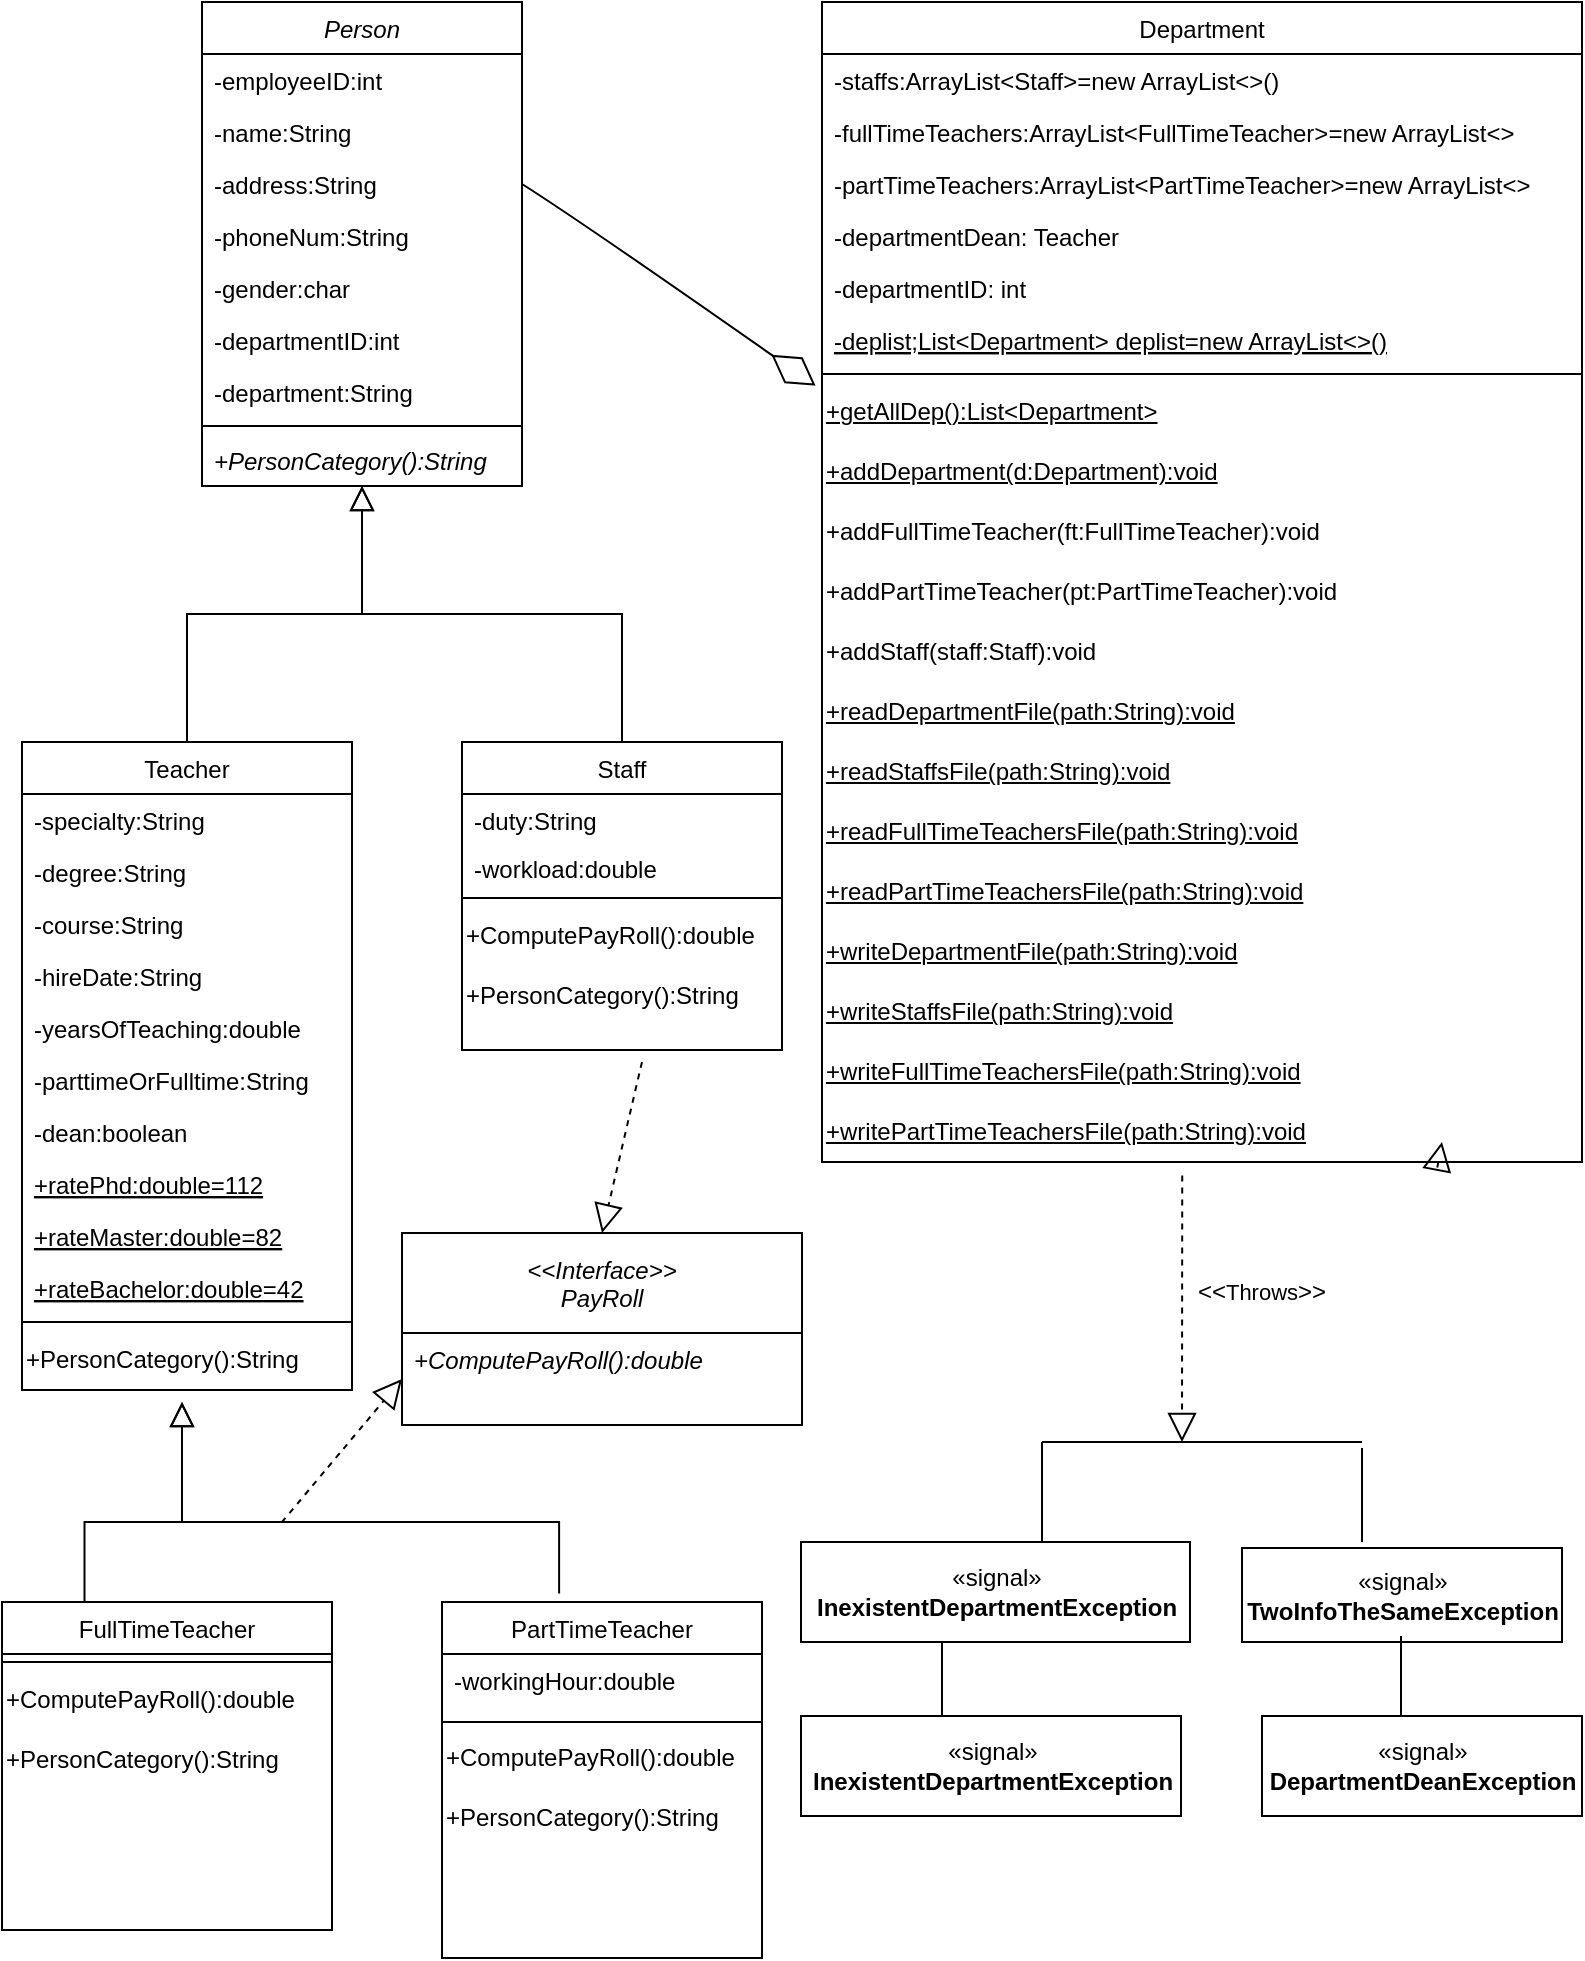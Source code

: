 <mxfile version="20.3.0" type="device"><diagram id="C5RBs43oDa-KdzZeNtuy" name="Page-1"><mxGraphModel dx="830" dy="939" grid="1" gridSize="10" guides="1" tooltips="1" connect="1" arrows="1" fold="1" page="1" pageScale="1" pageWidth="827" pageHeight="1169" math="0" shadow="0"><root><mxCell id="WIyWlLk6GJQsqaUBKTNV-0"/><mxCell id="WIyWlLk6GJQsqaUBKTNV-1" parent="WIyWlLk6GJQsqaUBKTNV-0"/><mxCell id="zkfFHV4jXpPFQw0GAbJ--0" value="Person" style="swimlane;fontStyle=2;align=center;verticalAlign=top;childLayout=stackLayout;horizontal=1;startSize=26;horizontalStack=0;resizeParent=1;resizeLast=0;collapsible=1;marginBottom=0;rounded=0;shadow=0;strokeWidth=1;" parent="WIyWlLk6GJQsqaUBKTNV-1" vertex="1"><mxGeometry x="110" width="160" height="242" as="geometry"><mxRectangle x="230" y="140" width="160" height="26" as="alternateBounds"/></mxGeometry></mxCell><mxCell id="WUcK0uKIr5QsxsZytTQU-0" value="-employeeID:int" style="text;align=left;verticalAlign=top;spacingLeft=4;spacingRight=4;overflow=hidden;rotatable=0;points=[[0,0.5],[1,0.5]];portConstraint=eastwest;" parent="zkfFHV4jXpPFQw0GAbJ--0" vertex="1"><mxGeometry y="26" width="160" height="26" as="geometry"/></mxCell><mxCell id="xFhzjCmdbExVWZ_VnReR-25" value="-name:String" style="text;align=left;verticalAlign=top;spacingLeft=4;spacingRight=4;overflow=hidden;rotatable=0;points=[[0,0.5],[1,0.5]];portConstraint=eastwest;" parent="zkfFHV4jXpPFQw0GAbJ--0" vertex="1"><mxGeometry y="52" width="160" height="26" as="geometry"/></mxCell><mxCell id="zkfFHV4jXpPFQw0GAbJ--1" value="-address:String" style="text;align=left;verticalAlign=top;spacingLeft=4;spacingRight=4;overflow=hidden;rotatable=0;points=[[0,0.5],[1,0.5]];portConstraint=eastwest;" parent="zkfFHV4jXpPFQw0GAbJ--0" vertex="1"><mxGeometry y="78" width="160" height="26" as="geometry"/></mxCell><mxCell id="zkfFHV4jXpPFQw0GAbJ--2" value="-phoneNum:String" style="text;align=left;verticalAlign=top;spacingLeft=4;spacingRight=4;overflow=hidden;rotatable=0;points=[[0,0.5],[1,0.5]];portConstraint=eastwest;rounded=0;shadow=0;html=0;" parent="zkfFHV4jXpPFQw0GAbJ--0" vertex="1"><mxGeometry y="104" width="160" height="26" as="geometry"/></mxCell><mxCell id="-Sb-ZMFJTI069Ld0YU5o-1" value="-gender:char" style="text;align=left;verticalAlign=top;spacingLeft=4;spacingRight=4;overflow=hidden;rotatable=0;points=[[0,0.5],[1,0.5]];portConstraint=eastwest;rounded=0;shadow=0;html=0;" parent="zkfFHV4jXpPFQw0GAbJ--0" vertex="1"><mxGeometry y="130" width="160" height="26" as="geometry"/></mxCell><mxCell id="yUqiZ2KcnIA4yjM107nR-0" value="-departmentID:int" style="text;align=left;verticalAlign=top;spacingLeft=4;spacingRight=4;overflow=hidden;rotatable=0;points=[[0,0.5],[1,0.5]];portConstraint=eastwest;rounded=0;shadow=0;html=0;" parent="zkfFHV4jXpPFQw0GAbJ--0" vertex="1"><mxGeometry y="156" width="160" height="26" as="geometry"/></mxCell><mxCell id="zkfFHV4jXpPFQw0GAbJ--3" value="-department:String" style="text;align=left;verticalAlign=top;spacingLeft=4;spacingRight=4;overflow=hidden;rotatable=0;points=[[0,0.5],[1,0.5]];portConstraint=eastwest;rounded=0;shadow=0;html=0;" parent="zkfFHV4jXpPFQw0GAbJ--0" vertex="1"><mxGeometry y="182" width="160" height="26" as="geometry"/></mxCell><mxCell id="zkfFHV4jXpPFQw0GAbJ--4" value="" style="line;html=1;strokeWidth=1;align=left;verticalAlign=middle;spacingTop=-1;spacingLeft=3;spacingRight=3;rotatable=0;labelPosition=right;points=[];portConstraint=eastwest;" parent="zkfFHV4jXpPFQw0GAbJ--0" vertex="1"><mxGeometry y="208" width="160" height="8" as="geometry"/></mxCell><mxCell id="sEeJ6WxPIvYDSYJycFGo-2" value="+PersonCategory():String" style="text;align=left;verticalAlign=top;spacingLeft=4;spacingRight=4;overflow=hidden;rotatable=0;points=[[0,0.5],[1,0.5]];portConstraint=eastwest;fontStyle=2;" parent="zkfFHV4jXpPFQw0GAbJ--0" vertex="1"><mxGeometry y="216" width="160" height="26" as="geometry"/></mxCell><mxCell id="zkfFHV4jXpPFQw0GAbJ--6" value="Teacher" style="swimlane;fontStyle=0;align=center;verticalAlign=top;childLayout=stackLayout;horizontal=1;startSize=26;horizontalStack=0;resizeParent=1;resizeLast=0;collapsible=1;marginBottom=0;rounded=0;shadow=0;strokeWidth=1;" parent="WIyWlLk6GJQsqaUBKTNV-1" vertex="1"><mxGeometry x="20" y="370" width="165" height="324" as="geometry"><mxRectangle x="130" y="380" width="160" height="26" as="alternateBounds"/></mxGeometry></mxCell><mxCell id="sEeJ6WxPIvYDSYJycFGo-4" value="-specialty:String" style="text;align=left;verticalAlign=top;spacingLeft=4;spacingRight=4;overflow=hidden;rotatable=0;points=[[0,0.5],[1,0.5]];portConstraint=eastwest;" parent="zkfFHV4jXpPFQw0GAbJ--6" vertex="1"><mxGeometry y="26" width="165" height="26" as="geometry"/></mxCell><mxCell id="IeiLEyhrvoOlocBE0xdH-1" value="-degree:String" style="text;align=left;verticalAlign=top;spacingLeft=4;spacingRight=4;overflow=hidden;rotatable=0;points=[[0,0.5],[1,0.5]];portConstraint=eastwest;" parent="zkfFHV4jXpPFQw0GAbJ--6" vertex="1"><mxGeometry y="52" width="165" height="26" as="geometry"/></mxCell><mxCell id="IeiLEyhrvoOlocBE0xdH-0" value="-course:String" style="text;align=left;verticalAlign=top;spacingLeft=4;spacingRight=4;overflow=hidden;rotatable=0;points=[[0,0.5],[1,0.5]];portConstraint=eastwest;" parent="zkfFHV4jXpPFQw0GAbJ--6" vertex="1"><mxGeometry y="78" width="165" height="26" as="geometry"/></mxCell><mxCell id="xFhzjCmdbExVWZ_VnReR-1" value="-hireDate:String" style="text;align=left;verticalAlign=top;spacingLeft=4;spacingRight=4;overflow=hidden;rotatable=0;points=[[0,0.5],[1,0.5]];portConstraint=eastwest;" parent="zkfFHV4jXpPFQw0GAbJ--6" vertex="1"><mxGeometry y="104" width="165" height="26" as="geometry"/></mxCell><mxCell id="xFhzjCmdbExVWZ_VnReR-33" value="-yearsOfTeaching:double" style="text;align=left;verticalAlign=top;spacingLeft=4;spacingRight=4;overflow=hidden;rotatable=0;points=[[0,0.5],[1,0.5]];portConstraint=eastwest;" parent="zkfFHV4jXpPFQw0GAbJ--6" vertex="1"><mxGeometry y="130" width="165" height="26" as="geometry"/></mxCell><mxCell id="gb2_5Y51twREfWbAM97r-0" value="-parttimeOrFulltime:String" style="text;align=left;verticalAlign=top;spacingLeft=4;spacingRight=4;overflow=hidden;rotatable=0;points=[[0,0.5],[1,0.5]];portConstraint=eastwest;" vertex="1" parent="zkfFHV4jXpPFQw0GAbJ--6"><mxGeometry y="156" width="165" height="26" as="geometry"/></mxCell><mxCell id="xFhzjCmdbExVWZ_VnReR-10" value="-dean:boolean" style="text;align=left;verticalAlign=top;spacingLeft=4;spacingRight=4;overflow=hidden;rotatable=0;points=[[0,0.5],[1,0.5]];portConstraint=eastwest;" parent="zkfFHV4jXpPFQw0GAbJ--6" vertex="1"><mxGeometry y="182" width="165" height="26" as="geometry"/></mxCell><mxCell id="xFhzjCmdbExVWZ_VnReR-11" value="+ratePhd:double=112" style="text;align=left;verticalAlign=top;spacingLeft=4;spacingRight=4;overflow=hidden;rotatable=0;points=[[0,0.5],[1,0.5]];portConstraint=eastwest;fontStyle=4;" parent="zkfFHV4jXpPFQw0GAbJ--6" vertex="1"><mxGeometry y="208" width="165" height="26" as="geometry"/></mxCell><mxCell id="xFhzjCmdbExVWZ_VnReR-12" value="+rateMaster:double=82" style="text;align=left;verticalAlign=top;spacingLeft=4;spacingRight=4;overflow=hidden;rotatable=0;points=[[0,0.5],[1,0.5]];portConstraint=eastwest;fontStyle=4;" parent="zkfFHV4jXpPFQw0GAbJ--6" vertex="1"><mxGeometry y="234" width="165" height="26" as="geometry"/></mxCell><mxCell id="sEeJ6WxPIvYDSYJycFGo-5" value="+rateBachelor:double=42" style="text;align=left;verticalAlign=top;spacingLeft=4;spacingRight=4;overflow=hidden;rotatable=0;points=[[0,0.5],[1,0.5]];portConstraint=eastwest;fontStyle=4;" parent="zkfFHV4jXpPFQw0GAbJ--6" vertex="1"><mxGeometry y="260" width="165" height="26" as="geometry"/></mxCell><mxCell id="zkfFHV4jXpPFQw0GAbJ--9" value="" style="line;html=1;strokeWidth=1;align=left;verticalAlign=middle;spacingTop=-1;spacingLeft=3;spacingRight=3;rotatable=0;labelPosition=right;points=[];portConstraint=eastwest;" parent="zkfFHV4jXpPFQw0GAbJ--6" vertex="1"><mxGeometry y="286" width="165" height="8" as="geometry"/></mxCell><mxCell id="xFhzjCmdbExVWZ_VnReR-2" value="+PersonCategory():String" style="text;html=1;align=left;verticalAlign=middle;resizable=0;points=[];autosize=1;strokeColor=none;fillColor=none;" parent="zkfFHV4jXpPFQw0GAbJ--6" vertex="1"><mxGeometry y="294" width="165" height="30" as="geometry"/></mxCell><mxCell id="zkfFHV4jXpPFQw0GAbJ--12" value="" style="endArrow=block;endSize=10;endFill=0;shadow=0;strokeWidth=1;rounded=0;edgeStyle=elbowEdgeStyle;elbow=vertical;" parent="WIyWlLk6GJQsqaUBKTNV-1" source="zkfFHV4jXpPFQw0GAbJ--6" target="zkfFHV4jXpPFQw0GAbJ--0" edge="1"><mxGeometry width="160" relative="1" as="geometry"><mxPoint x="200" y="203" as="sourcePoint"/><mxPoint x="200" y="203" as="targetPoint"/></mxGeometry></mxCell><mxCell id="zkfFHV4jXpPFQw0GAbJ--13" value="Staff" style="swimlane;fontStyle=0;align=center;verticalAlign=top;childLayout=stackLayout;horizontal=1;startSize=26;horizontalStack=0;resizeParent=1;resizeLast=0;collapsible=1;marginBottom=0;rounded=0;shadow=0;strokeWidth=1;" parent="WIyWlLk6GJQsqaUBKTNV-1" vertex="1"><mxGeometry x="240" y="370" width="160" height="154" as="geometry"><mxRectangle x="340" y="380" width="170" height="26" as="alternateBounds"/></mxGeometry></mxCell><mxCell id="sEeJ6WxPIvYDSYJycFGo-10" value="-duty:String&#10;" style="text;align=left;verticalAlign=top;spacingLeft=4;spacingRight=4;overflow=hidden;rotatable=0;points=[[0,0.5],[1,0.5]];portConstraint=eastwest;" parent="zkfFHV4jXpPFQw0GAbJ--13" vertex="1"><mxGeometry y="26" width="160" height="24" as="geometry"/></mxCell><mxCell id="zkfFHV4jXpPFQw0GAbJ--14" value="-workload:double" style="text;align=left;verticalAlign=top;spacingLeft=4;spacingRight=4;overflow=hidden;rotatable=0;points=[[0,0.5],[1,0.5]];portConstraint=eastwest;" parent="zkfFHV4jXpPFQw0GAbJ--13" vertex="1"><mxGeometry y="50" width="160" height="24" as="geometry"/></mxCell><mxCell id="zkfFHV4jXpPFQw0GAbJ--15" value="" style="line;html=1;strokeWidth=1;align=left;verticalAlign=middle;spacingTop=-1;spacingLeft=3;spacingRight=3;rotatable=0;labelPosition=right;points=[];portConstraint=eastwest;" parent="zkfFHV4jXpPFQw0GAbJ--13" vertex="1"><mxGeometry y="74" width="160" height="8" as="geometry"/></mxCell><mxCell id="yUqiZ2KcnIA4yjM107nR-2" value="&lt;span style=&quot;&quot;&gt;+ComputePayRoll():double&lt;/span&gt;" style="text;html=1;align=left;verticalAlign=middle;resizable=0;points=[];autosize=1;strokeColor=none;fillColor=none;" parent="zkfFHV4jXpPFQw0GAbJ--13" vertex="1"><mxGeometry y="82" width="160" height="30" as="geometry"/></mxCell><mxCell id="xFhzjCmdbExVWZ_VnReR-9" value="&lt;div style=&quot;&quot;&gt;&lt;span style=&quot;background-color: initial;&quot;&gt;+PersonCategory():String&lt;/span&gt;&lt;/div&gt;" style="text;html=1;align=left;verticalAlign=middle;resizable=0;points=[];autosize=1;strokeColor=none;fillColor=none;" parent="zkfFHV4jXpPFQw0GAbJ--13" vertex="1"><mxGeometry y="112" width="160" height="30" as="geometry"/></mxCell><mxCell id="zkfFHV4jXpPFQw0GAbJ--16" value="" style="endArrow=block;endSize=10;endFill=0;shadow=0;strokeWidth=1;rounded=0;edgeStyle=elbowEdgeStyle;elbow=vertical;" parent="WIyWlLk6GJQsqaUBKTNV-1" source="zkfFHV4jXpPFQw0GAbJ--13" target="zkfFHV4jXpPFQw0GAbJ--0" edge="1"><mxGeometry width="160" relative="1" as="geometry"><mxPoint x="210" y="373" as="sourcePoint"/><mxPoint x="310" y="271" as="targetPoint"/></mxGeometry></mxCell><mxCell id="zkfFHV4jXpPFQw0GAbJ--17" value="Department" style="swimlane;fontStyle=0;align=center;verticalAlign=top;childLayout=stackLayout;horizontal=1;startSize=26;horizontalStack=0;resizeParent=1;resizeLast=0;collapsible=1;marginBottom=0;rounded=0;shadow=0;strokeWidth=1;" parent="WIyWlLk6GJQsqaUBKTNV-1" vertex="1"><mxGeometry x="420" width="380" height="580" as="geometry"><mxRectangle x="550" y="140" width="160" height="26" as="alternateBounds"/></mxGeometry></mxCell><mxCell id="zkfFHV4jXpPFQw0GAbJ--19" value="-staffs:ArrayList&lt;Staff&gt;=new ArrayList&lt;&gt;()" style="text;align=left;verticalAlign=top;spacingLeft=4;spacingRight=4;overflow=hidden;rotatable=0;points=[[0,0.5],[1,0.5]];portConstraint=eastwest;rounded=0;shadow=0;html=0;" parent="zkfFHV4jXpPFQw0GAbJ--17" vertex="1"><mxGeometry y="26" width="380" height="26" as="geometry"/></mxCell><mxCell id="WUcK0uKIr5QsxsZytTQU-7" value="-fullTimeTeachers:ArrayList&lt;FullTimeTeacher&gt;=new ArrayList&lt;&gt;" style="text;align=left;verticalAlign=top;spacingLeft=4;spacingRight=4;overflow=hidden;rotatable=0;points=[[0,0.5],[1,0.5]];portConstraint=eastwest;rounded=0;shadow=0;html=0;" parent="zkfFHV4jXpPFQw0GAbJ--17" vertex="1"><mxGeometry y="52" width="380" height="26" as="geometry"/></mxCell><mxCell id="zkfFHV4jXpPFQw0GAbJ--20" value="-partTimeTeachers:ArrayList&lt;PartTimeTeacher&gt;=new ArrayList&lt;&gt;" style="text;align=left;verticalAlign=top;spacingLeft=4;spacingRight=4;overflow=hidden;rotatable=0;points=[[0,0.5],[1,0.5]];portConstraint=eastwest;rounded=0;shadow=0;html=0;" parent="zkfFHV4jXpPFQw0GAbJ--17" vertex="1"><mxGeometry y="78" width="380" height="26" as="geometry"/></mxCell><mxCell id="xFhzjCmdbExVWZ_VnReR-32" value="-departmentDean: Teacher" style="text;align=left;verticalAlign=top;spacingLeft=4;spacingRight=4;overflow=hidden;rotatable=0;points=[[0,0.5],[1,0.5]];portConstraint=eastwest;rounded=0;shadow=0;html=0;" parent="zkfFHV4jXpPFQw0GAbJ--17" vertex="1"><mxGeometry y="104" width="380" height="26" as="geometry"/></mxCell><mxCell id="gb2_5Y51twREfWbAM97r-6" value="-departmentID: int" style="text;align=left;verticalAlign=top;spacingLeft=4;spacingRight=4;overflow=hidden;rotatable=0;points=[[0,0.5],[1,0.5]];portConstraint=eastwest;rounded=0;shadow=0;html=0;" vertex="1" parent="zkfFHV4jXpPFQw0GAbJ--17"><mxGeometry y="130" width="380" height="26" as="geometry"/></mxCell><mxCell id="gb2_5Y51twREfWbAM97r-8" value="-deplist;List&lt;Department&gt; deplist=new ArrayList&lt;&gt;()" style="text;align=left;verticalAlign=top;spacingLeft=4;spacingRight=4;overflow=hidden;rotatable=0;points=[[0,0.5],[1,0.5]];portConstraint=eastwest;rounded=0;shadow=0;html=0;fontStyle=4" vertex="1" parent="zkfFHV4jXpPFQw0GAbJ--17"><mxGeometry y="156" width="380" height="26" as="geometry"/></mxCell><mxCell id="zkfFHV4jXpPFQw0GAbJ--23" value="" style="line;html=1;strokeWidth=1;align=left;verticalAlign=middle;spacingTop=-1;spacingLeft=3;spacingRight=3;rotatable=0;labelPosition=right;points=[];portConstraint=eastwest;" parent="zkfFHV4jXpPFQw0GAbJ--17" vertex="1"><mxGeometry y="182" width="380" height="8" as="geometry"/></mxCell><mxCell id="gb2_5Y51twREfWbAM97r-10" value="+getAllDep():List&amp;lt;Department&amp;gt;" style="text;html=1;resizable=0;autosize=1;align=left;verticalAlign=middle;points=[];fillColor=none;strokeColor=none;rounded=0;fontStyle=4" vertex="1" parent="zkfFHV4jXpPFQw0GAbJ--17"><mxGeometry y="190" width="380" height="30" as="geometry"/></mxCell><mxCell id="gb2_5Y51twREfWbAM97r-4" value="+addDepartment(d:Department):void" style="text;html=1;resizable=0;autosize=1;align=left;verticalAlign=middle;points=[];fillColor=none;strokeColor=none;rounded=0;fontStyle=4" vertex="1" parent="zkfFHV4jXpPFQw0GAbJ--17"><mxGeometry y="220" width="380" height="30" as="geometry"/></mxCell><mxCell id="gb2_5Y51twREfWbAM97r-3" value="+addFullTimeTeacher(ft:FullTimeTeacher):void" style="text;html=1;resizable=0;autosize=1;align=left;verticalAlign=middle;points=[];fillColor=none;strokeColor=none;rounded=0;" vertex="1" parent="zkfFHV4jXpPFQw0GAbJ--17"><mxGeometry y="250" width="380" height="30" as="geometry"/></mxCell><mxCell id="gb2_5Y51twREfWbAM97r-2" value="+addPartTimeTeacher(pt:PartTimeTeacher):void" style="text;html=1;resizable=0;autosize=1;align=left;verticalAlign=middle;points=[];fillColor=none;strokeColor=none;rounded=0;" vertex="1" parent="zkfFHV4jXpPFQw0GAbJ--17"><mxGeometry y="280" width="380" height="30" as="geometry"/></mxCell><mxCell id="gb2_5Y51twREfWbAM97r-48" value="+addStaff(staff:Staff):void" style="text;html=1;resizable=0;autosize=1;align=left;verticalAlign=middle;points=[];fillColor=none;strokeColor=none;rounded=0;" vertex="1" parent="zkfFHV4jXpPFQw0GAbJ--17"><mxGeometry y="310" width="380" height="30" as="geometry"/></mxCell><mxCell id="gb2_5Y51twREfWbAM97r-47" value="&lt;span style=&quot;text-decoration-line: underline;&quot;&gt;+readDepartmentFile(path:String):void&lt;/span&gt;" style="text;html=1;resizable=0;autosize=1;align=left;verticalAlign=middle;points=[];fillColor=none;strokeColor=none;rounded=0;" vertex="1" parent="zkfFHV4jXpPFQw0GAbJ--17"><mxGeometry y="340" width="380" height="30" as="geometry"/></mxCell><mxCell id="gb2_5Y51twREfWbAM97r-46" value="&lt;span style=&quot;text-decoration-line: underline;&quot;&gt;+readStaffsFile(path:String):void&lt;/span&gt;" style="text;html=1;resizable=0;autosize=1;align=left;verticalAlign=middle;points=[];fillColor=none;strokeColor=none;rounded=0;" vertex="1" parent="zkfFHV4jXpPFQw0GAbJ--17"><mxGeometry y="370" width="380" height="30" as="geometry"/></mxCell><mxCell id="gb2_5Y51twREfWbAM97r-45" value="&lt;span style=&quot;text-decoration-line: underline;&quot;&gt;+readFullTimeTeachersFile(path:String):void&lt;/span&gt;" style="text;html=1;resizable=0;autosize=1;align=left;verticalAlign=middle;points=[];fillColor=none;strokeColor=none;rounded=0;" vertex="1" parent="zkfFHV4jXpPFQw0GAbJ--17"><mxGeometry y="400" width="380" height="30" as="geometry"/></mxCell><mxCell id="gb2_5Y51twREfWbAM97r-1" value="&lt;span style=&quot;text-decoration-line: underline;&quot;&gt;+readPartTimeTeachersFile(path:String):void&lt;/span&gt;" style="text;html=1;resizable=0;autosize=1;align=left;verticalAlign=middle;points=[];fillColor=none;strokeColor=none;rounded=0;" vertex="1" parent="zkfFHV4jXpPFQw0GAbJ--17"><mxGeometry y="430" width="380" height="30" as="geometry"/></mxCell><mxCell id="gb2_5Y51twREfWbAM97r-36" value="+writeDepartmentFile(path:String):void" style="text;html=1;resizable=0;autosize=1;align=left;verticalAlign=middle;points=[];fillColor=none;strokeColor=none;rounded=0;fontStyle=4" vertex="1" parent="zkfFHV4jXpPFQw0GAbJ--17"><mxGeometry y="460" width="380" height="30" as="geometry"/></mxCell><mxCell id="qUCV7onc0GPZTCePoPhd-0" value="+writeStaffsFile(path:String):void" style="text;html=1;resizable=0;autosize=1;align=left;verticalAlign=middle;points=[];fillColor=none;strokeColor=none;rounded=0;fontStyle=4" parent="zkfFHV4jXpPFQw0GAbJ--17" vertex="1"><mxGeometry y="490" width="380" height="30" as="geometry"/></mxCell><mxCell id="WUcK0uKIr5QsxsZytTQU-15" value="+writeFullTimeTeachersFile(path:String):void" style="text;html=1;resizable=0;autosize=1;align=left;verticalAlign=middle;points=[];fillColor=none;strokeColor=none;rounded=0;fontStyle=4" parent="zkfFHV4jXpPFQw0GAbJ--17" vertex="1"><mxGeometry y="520" width="380" height="30" as="geometry"/></mxCell><mxCell id="xFhzjCmdbExVWZ_VnReR-28" value="+writePartTimeTeachersFile(path:String):void" style="text;html=1;resizable=0;autosize=1;align=left;verticalAlign=middle;points=[];fillColor=none;strokeColor=none;rounded=0;fontStyle=4" parent="zkfFHV4jXpPFQw0GAbJ--17" vertex="1"><mxGeometry y="550" width="380" height="30" as="geometry"/></mxCell><mxCell id="sEeJ6WxPIvYDSYJycFGo-11" value="FullTimeTeacher" style="swimlane;fontStyle=0;align=center;verticalAlign=top;childLayout=stackLayout;horizontal=1;startSize=26;horizontalStack=0;resizeParent=1;resizeLast=0;collapsible=1;marginBottom=0;rounded=0;shadow=0;strokeWidth=1;" parent="WIyWlLk6GJQsqaUBKTNV-1" vertex="1"><mxGeometry x="10" y="800" width="165" height="164" as="geometry"><mxRectangle x="130" y="380" width="160" height="26" as="alternateBounds"/></mxGeometry></mxCell><mxCell id="sEeJ6WxPIvYDSYJycFGo-15" value="" style="line;html=1;strokeWidth=1;align=left;verticalAlign=middle;spacingTop=-1;spacingLeft=3;spacingRight=3;rotatable=0;labelPosition=right;points=[];portConstraint=eastwest;" parent="sEeJ6WxPIvYDSYJycFGo-11" vertex="1"><mxGeometry y="26" width="165" height="8" as="geometry"/></mxCell><mxCell id="yUqiZ2KcnIA4yjM107nR-3" value="&lt;span style=&quot;&quot;&gt;+ComputePayRoll():double&lt;/span&gt;" style="text;html=1;align=left;verticalAlign=middle;resizable=0;points=[];autosize=1;strokeColor=none;fillColor=none;" parent="sEeJ6WxPIvYDSYJycFGo-11" vertex="1"><mxGeometry y="34" width="165" height="30" as="geometry"/></mxCell><mxCell id="xFhzjCmdbExVWZ_VnReR-5" value="+PersonCategory():String" style="text;html=1;align=left;verticalAlign=middle;resizable=0;points=[];autosize=1;strokeColor=none;fillColor=none;" parent="sEeJ6WxPIvYDSYJycFGo-11" vertex="1"><mxGeometry y="64" width="165" height="30" as="geometry"/></mxCell><mxCell id="sEeJ6WxPIvYDSYJycFGo-47" value="&lt;&lt;Interface&gt;&gt;&#10;PayRoll" style="swimlane;fontStyle=2;childLayout=stackLayout;horizontal=1;startSize=50;fillColor=none;horizontalStack=0;resizeParent=1;resizeParentMax=0;resizeLast=0;collapsible=1;marginBottom=0;fontSize=12;" parent="WIyWlLk6GJQsqaUBKTNV-1" vertex="1"><mxGeometry x="210" y="615.5" width="200" height="96" as="geometry"/></mxCell><mxCell id="sEeJ6WxPIvYDSYJycFGo-48" value="+ComputePayRoll():double" style="text;strokeColor=none;fillColor=none;align=left;verticalAlign=top;spacingLeft=4;spacingRight=4;overflow=hidden;rotatable=0;points=[[0,0.5],[1,0.5]];portConstraint=eastwest;fontSize=12;fontStyle=2;" parent="sEeJ6WxPIvYDSYJycFGo-47" vertex="1"><mxGeometry y="50" width="200" height="46" as="geometry"/></mxCell><mxCell id="sEeJ6WxPIvYDSYJycFGo-52" value="" style="endArrow=block;dashed=1;endFill=0;endSize=12;html=1;rounded=0;fontSize=12;entryX=0.5;entryY=0;entryDx=0;entryDy=0;curved=1;" parent="WIyWlLk6GJQsqaUBKTNV-1" target="sEeJ6WxPIvYDSYJycFGo-47" edge="1"><mxGeometry width="160" relative="1" as="geometry"><mxPoint x="330" y="530" as="sourcePoint"/><mxPoint x="570" y="450" as="targetPoint"/><Array as="points"/></mxGeometry></mxCell><mxCell id="sEeJ6WxPIvYDSYJycFGo-18" value="PartTimeTeacher" style="swimlane;fontStyle=0;align=center;verticalAlign=top;childLayout=stackLayout;horizontal=1;startSize=26;horizontalStack=0;resizeParent=1;resizeLast=0;collapsible=1;marginBottom=0;rounded=0;shadow=0;strokeWidth=1;" parent="WIyWlLk6GJQsqaUBKTNV-1" vertex="1"><mxGeometry x="230" y="800" width="160" height="178" as="geometry"><mxRectangle x="130" y="380" width="160" height="26" as="alternateBounds"/></mxGeometry></mxCell><mxCell id="sEeJ6WxPIvYDSYJycFGo-19" value="-workingHour:double" style="text;align=left;verticalAlign=top;spacingLeft=4;spacingRight=4;overflow=hidden;rotatable=0;points=[[0,0.5],[1,0.5]];portConstraint=eastwest;" parent="sEeJ6WxPIvYDSYJycFGo-18" vertex="1"><mxGeometry y="26" width="160" height="31" as="geometry"/></mxCell><mxCell id="sEeJ6WxPIvYDSYJycFGo-22" value="" style="line;html=1;strokeWidth=1;align=center;verticalAlign=middle;spacingTop=-1;spacingLeft=3;spacingRight=3;rotatable=0;labelPosition=right;points=[];portConstraint=eastwest;" parent="sEeJ6WxPIvYDSYJycFGo-18" vertex="1"><mxGeometry y="57" width="160" height="6" as="geometry"/></mxCell><mxCell id="yUqiZ2KcnIA4yjM107nR-5" value="&lt;span style=&quot;&quot;&gt;+ComputePayRoll():double&lt;/span&gt;" style="text;html=1;align=left;verticalAlign=middle;resizable=0;points=[];autosize=1;strokeColor=none;fillColor=none;" parent="sEeJ6WxPIvYDSYJycFGo-18" vertex="1"><mxGeometry y="63" width="160" height="30" as="geometry"/></mxCell><mxCell id="xFhzjCmdbExVWZ_VnReR-8" value="+PersonCategory():String" style="text;html=1;align=left;verticalAlign=middle;resizable=0;points=[];autosize=1;strokeColor=none;fillColor=none;" parent="sEeJ6WxPIvYDSYJycFGo-18" vertex="1"><mxGeometry y="93" width="160" height="30" as="geometry"/></mxCell><mxCell id="xFhzjCmdbExVWZ_VnReR-6" value="&lt;span style=&quot;color: rgba(0, 0, 0, 0); font-family: monospace; font-size: 0px; text-align: start;&quot;&gt;%3CmxGraphModel%3E%3Croot%3E%3CmxCell%20id%3D%220%22%2F%3E%3CmxCell%20id%3D%221%22%20parent%3D%220%22%2F%3E%3CmxCell%20id%3D%222%22%20value%3D%22%26lt%3Bspan%20style%3D%26quot%3Btext-align%3A%20left%3B%26quot%3B%26gt%3B%2BComputePayRoll()%3Adouble%26lt%3B%2Fspan%26gt%3B%22%20style%3D%22text%3Bhtml%3D1%3Balign%3Dcenter%3BverticalAlign%3Dmiddle%3Bresizable%3D0%3Bpoints%3D%5B%5D%3Bautosize%3D1%3BstrokeColor%3Dnone%3BfillColor%3Dnone%3B%22%20vertex%3D%221%22%20parent%3D%221%22%3E%3CmxGeometry%20x%3D%22240%22%20y%3D%22658%22%20width%3D%22160%22%20height%3D%2230%22%20as%3D%22geometry%22%2F%3E%3C%2FmxCell%3E%3C%2Froot%3E%3C%2FmxGraphModel%3E&lt;/span&gt;" style="text;html=1;align=center;verticalAlign=middle;resizable=0;points=[];autosize=1;strokeColor=none;fillColor=none;" parent="sEeJ6WxPIvYDSYJycFGo-18" vertex="1"><mxGeometry y="123" width="160" height="30" as="geometry"/></mxCell><mxCell id="xFhzjCmdbExVWZ_VnReR-14" value="" style="endArrow=block;dashed=1;endFill=0;endSize=12;html=1;rounded=0;fontSize=12;curved=1;entryX=0;entryY=0.5;entryDx=0;entryDy=0;" parent="WIyWlLk6GJQsqaUBKTNV-1" target="sEeJ6WxPIvYDSYJycFGo-48" edge="1"><mxGeometry width="160" relative="1" as="geometry"><mxPoint x="150" y="760" as="sourcePoint"/><mxPoint x="210" y="700" as="targetPoint"/><Array as="points"/></mxGeometry></mxCell><mxCell id="xFhzjCmdbExVWZ_VnReR-23" value="" style="endArrow=diamondThin;endFill=0;endSize=24;html=1;rounded=0;curved=1;entryX=0.007;entryY=-0.005;entryDx=0;entryDy=0;entryPerimeter=0;exitX=1;exitY=0.5;exitDx=0;exitDy=0;" parent="WIyWlLk6GJQsqaUBKTNV-1" edge="1" source="zkfFHV4jXpPFQw0GAbJ--1"><mxGeometry width="160" relative="1" as="geometry"><mxPoint x="270" y="100" as="sourcePoint"/><mxPoint x="416.8" y="191.87" as="targetPoint"/><Array as="points"><mxPoint x="300" y="110"/></Array></mxGeometry></mxCell><mxCell id="WUcK0uKIr5QsxsZytTQU-6" value="" style="endArrow=block;endSize=10;endFill=0;shadow=0;strokeWidth=1;rounded=0;edgeStyle=elbowEdgeStyle;elbow=vertical;exitX=0.366;exitY=-0.024;exitDx=0;exitDy=0;exitPerimeter=0;" parent="WIyWlLk6GJQsqaUBKTNV-1" source="sEeJ6WxPIvYDSYJycFGo-18" edge="1"><mxGeometry width="160" relative="1" as="geometry"><mxPoint x="298.75" y="730" as="sourcePoint"/><mxPoint x="100" y="700" as="targetPoint"/><Array as="points"><mxPoint x="230" y="760"/><mxPoint x="160" y="720"/><mxPoint x="210" y="760"/><mxPoint x="200" y="700"/><mxPoint x="110" y="700"/><mxPoint x="58.75" y="700"/><mxPoint x="38.75" y="700"/><mxPoint x="101.75" y="700"/></Array></mxGeometry></mxCell><mxCell id="WUcK0uKIr5QsxsZytTQU-12" value="" style="endArrow=block;endSize=10;endFill=0;shadow=0;strokeWidth=1;rounded=0;edgeStyle=elbowEdgeStyle;elbow=vertical;exitX=0.25;exitY=0;exitDx=0;exitDy=0;" parent="WIyWlLk6GJQsqaUBKTNV-1" source="sEeJ6WxPIvYDSYJycFGo-11" edge="1"><mxGeometry width="160" relative="1" as="geometry"><mxPoint x="50" y="780" as="sourcePoint"/><mxPoint x="100" y="700" as="targetPoint"/><Array as="points"><mxPoint x="80" y="760"/><mxPoint x="170" y="730"/><mxPoint x="220" y="770"/><mxPoint x="210" y="710"/><mxPoint x="120" y="710"/><mxPoint x="68.75" y="710"/><mxPoint x="48.75" y="710"/><mxPoint x="111.75" y="710"/></Array></mxGeometry></mxCell><mxCell id="gb2_5Y51twREfWbAM97r-13" value="«signal»&lt;br&gt;&lt;b&gt;TwoInfoTheSameException&lt;/b&gt;" style="html=1;" vertex="1" parent="WIyWlLk6GJQsqaUBKTNV-1"><mxGeometry x="630" y="773" width="160" height="47" as="geometry"/></mxCell><mxCell id="gb2_5Y51twREfWbAM97r-14" value="«signal»&lt;br&gt;&lt;b&gt;InexistentDepartmentException&lt;/b&gt;" style="html=1;" vertex="1" parent="WIyWlLk6GJQsqaUBKTNV-1"><mxGeometry x="409.5" y="770" width="194.5" height="50" as="geometry"/></mxCell><mxCell id="gb2_5Y51twREfWbAM97r-18" value="«signal»&lt;br&gt;&lt;b&gt;DepartmentDeanException&lt;/b&gt;" style="html=1;" vertex="1" parent="WIyWlLk6GJQsqaUBKTNV-1"><mxGeometry x="640" y="857" width="160" height="50" as="geometry"/></mxCell><mxCell id="gb2_5Y51twREfWbAM97r-19" value="" style="endArrow=block;dashed=1;endFill=0;endSize=12;html=1;rounded=0;fontSize=12;curved=1;exitX=0.811;exitY=0.996;exitDx=0;exitDy=0;exitPerimeter=0;" edge="1" parent="WIyWlLk6GJQsqaUBKTNV-1" source="xFhzjCmdbExVWZ_VnReR-28"><mxGeometry width="160" relative="1" as="geometry"><mxPoint x="728.5" y="470" as="sourcePoint"/><mxPoint x="730" y="570" as="targetPoint"/><Array as="points"/></mxGeometry></mxCell><mxCell id="gb2_5Y51twREfWbAM97r-21" value="" style="endArrow=block;dashed=1;endFill=0;endSize=12;html=1;rounded=0;fontSize=12;curved=1;exitX=0.474;exitY=1.227;exitDx=0;exitDy=0;exitPerimeter=0;" edge="1" parent="WIyWlLk6GJQsqaUBKTNV-1" source="xFhzjCmdbExVWZ_VnReR-28"><mxGeometry width="160" relative="1" as="geometry"><mxPoint x="570" y="580" as="sourcePoint"/><mxPoint x="600" y="720" as="targetPoint"/><Array as="points"/></mxGeometry></mxCell><mxCell id="gb2_5Y51twREfWbAM97r-26" value="&amp;lt;&amp;lt;&lt;font style=&quot;font-size: 11px;&quot;&gt;Throws&lt;/font&gt;&amp;gt;&amp;gt;" style="text;html=1;strokeColor=none;fillColor=none;align=center;verticalAlign=middle;whiteSpace=wrap;rounded=0;" vertex="1" parent="WIyWlLk6GJQsqaUBKTNV-1"><mxGeometry x="610" y="630" width="60" height="30" as="geometry"/></mxCell><mxCell id="gb2_5Y51twREfWbAM97r-37" value="«signal»&lt;br&gt;&lt;b&gt;InexistentDepartmentException&lt;/b&gt;" style="html=1;" vertex="1" parent="WIyWlLk6GJQsqaUBKTNV-1"><mxGeometry x="409.5" y="857" width="190" height="50" as="geometry"/></mxCell><mxCell id="gb2_5Y51twREfWbAM97r-53" value="" style="endArrow=none;html=1;rounded=0;fontSize=11;" edge="1" parent="WIyWlLk6GJQsqaUBKTNV-1"><mxGeometry width="50" height="50" relative="1" as="geometry"><mxPoint x="530" y="770" as="sourcePoint"/><mxPoint x="530" y="720" as="targetPoint"/></mxGeometry></mxCell><mxCell id="gb2_5Y51twREfWbAM97r-56" value="" style="endArrow=none;html=1;rounded=0;fontSize=11;" edge="1" parent="WIyWlLk6GJQsqaUBKTNV-1"><mxGeometry width="50" height="50" relative="1" as="geometry"><mxPoint x="530" y="720" as="sourcePoint"/><mxPoint x="690" y="720" as="targetPoint"/></mxGeometry></mxCell><mxCell id="gb2_5Y51twREfWbAM97r-57" value="" style="endArrow=none;html=1;rounded=0;fontSize=11;" edge="1" parent="WIyWlLk6GJQsqaUBKTNV-1"><mxGeometry width="50" height="50" relative="1" as="geometry"><mxPoint x="690" y="770" as="sourcePoint"/><mxPoint x="690" y="723" as="targetPoint"/><Array as="points"><mxPoint x="690" y="743"/><mxPoint x="690" y="733"/></Array></mxGeometry></mxCell><mxCell id="gb2_5Y51twREfWbAM97r-61" value="" style="endArrow=none;html=1;rounded=0;fontSize=11;" edge="1" parent="WIyWlLk6GJQsqaUBKTNV-1"><mxGeometry width="50" height="50" relative="1" as="geometry"><mxPoint x="480" y="857" as="sourcePoint"/><mxPoint x="480" y="820" as="targetPoint"/><Array as="points"><mxPoint x="480" y="840"/></Array></mxGeometry></mxCell><mxCell id="gb2_5Y51twREfWbAM97r-62" value="" style="endArrow=none;html=1;rounded=0;fontSize=11;" edge="1" parent="WIyWlLk6GJQsqaUBKTNV-1"><mxGeometry width="50" height="50" relative="1" as="geometry"><mxPoint x="709.5" y="857" as="sourcePoint"/><mxPoint x="709.5" y="817" as="targetPoint"/><Array as="points"><mxPoint x="709.5" y="837"/></Array></mxGeometry></mxCell></root></mxGraphModel></diagram></mxfile>